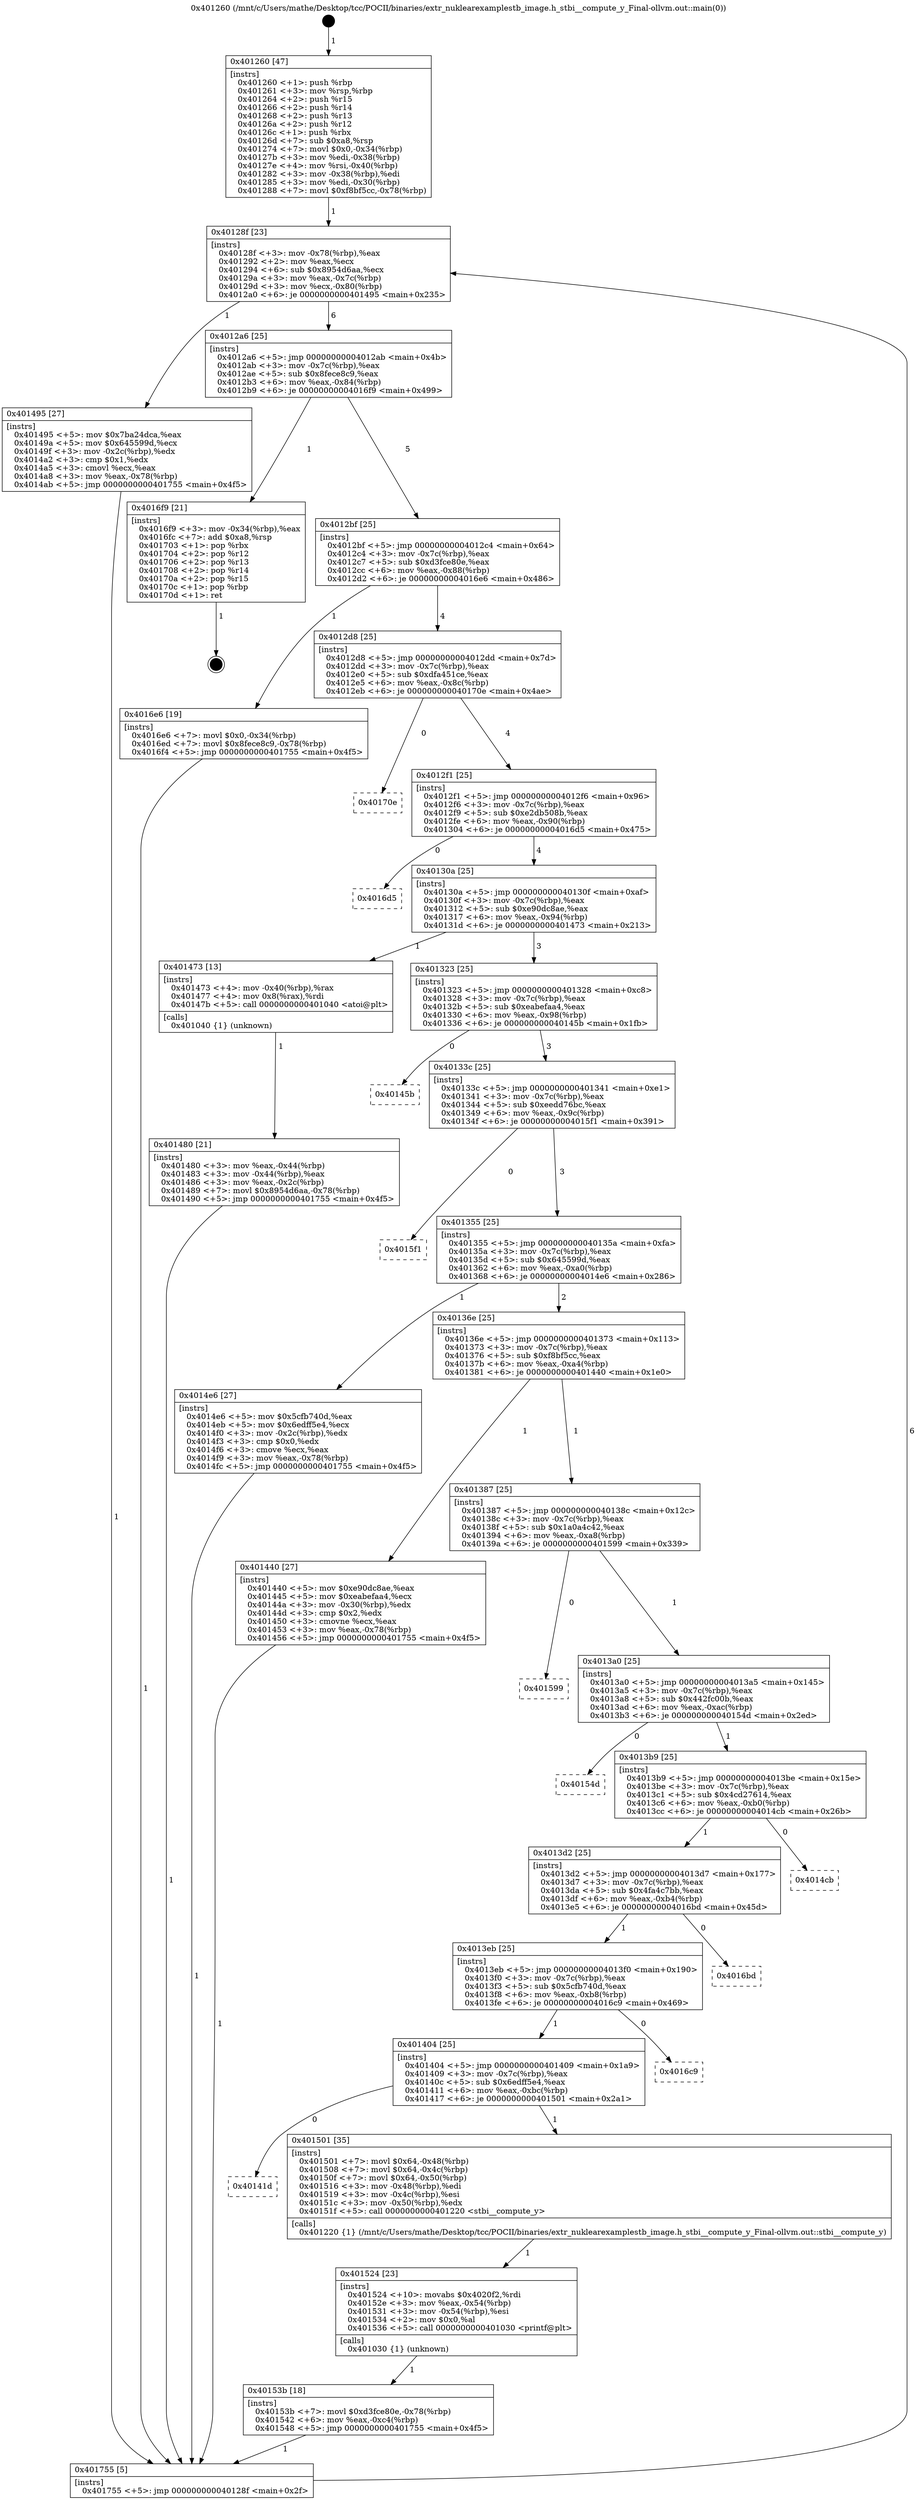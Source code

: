 digraph "0x401260" {
  label = "0x401260 (/mnt/c/Users/mathe/Desktop/tcc/POCII/binaries/extr_nuklearexamplestb_image.h_stbi__compute_y_Final-ollvm.out::main(0))"
  labelloc = "t"
  node[shape=record]

  Entry [label="",width=0.3,height=0.3,shape=circle,fillcolor=black,style=filled]
  "0x40128f" [label="{
     0x40128f [23]\l
     | [instrs]\l
     &nbsp;&nbsp;0x40128f \<+3\>: mov -0x78(%rbp),%eax\l
     &nbsp;&nbsp;0x401292 \<+2\>: mov %eax,%ecx\l
     &nbsp;&nbsp;0x401294 \<+6\>: sub $0x8954d6aa,%ecx\l
     &nbsp;&nbsp;0x40129a \<+3\>: mov %eax,-0x7c(%rbp)\l
     &nbsp;&nbsp;0x40129d \<+3\>: mov %ecx,-0x80(%rbp)\l
     &nbsp;&nbsp;0x4012a0 \<+6\>: je 0000000000401495 \<main+0x235\>\l
  }"]
  "0x401495" [label="{
     0x401495 [27]\l
     | [instrs]\l
     &nbsp;&nbsp;0x401495 \<+5\>: mov $0x7ba24dca,%eax\l
     &nbsp;&nbsp;0x40149a \<+5\>: mov $0x645599d,%ecx\l
     &nbsp;&nbsp;0x40149f \<+3\>: mov -0x2c(%rbp),%edx\l
     &nbsp;&nbsp;0x4014a2 \<+3\>: cmp $0x1,%edx\l
     &nbsp;&nbsp;0x4014a5 \<+3\>: cmovl %ecx,%eax\l
     &nbsp;&nbsp;0x4014a8 \<+3\>: mov %eax,-0x78(%rbp)\l
     &nbsp;&nbsp;0x4014ab \<+5\>: jmp 0000000000401755 \<main+0x4f5\>\l
  }"]
  "0x4012a6" [label="{
     0x4012a6 [25]\l
     | [instrs]\l
     &nbsp;&nbsp;0x4012a6 \<+5\>: jmp 00000000004012ab \<main+0x4b\>\l
     &nbsp;&nbsp;0x4012ab \<+3\>: mov -0x7c(%rbp),%eax\l
     &nbsp;&nbsp;0x4012ae \<+5\>: sub $0x8fece8c9,%eax\l
     &nbsp;&nbsp;0x4012b3 \<+6\>: mov %eax,-0x84(%rbp)\l
     &nbsp;&nbsp;0x4012b9 \<+6\>: je 00000000004016f9 \<main+0x499\>\l
  }"]
  Exit [label="",width=0.3,height=0.3,shape=circle,fillcolor=black,style=filled,peripheries=2]
  "0x4016f9" [label="{
     0x4016f9 [21]\l
     | [instrs]\l
     &nbsp;&nbsp;0x4016f9 \<+3\>: mov -0x34(%rbp),%eax\l
     &nbsp;&nbsp;0x4016fc \<+7\>: add $0xa8,%rsp\l
     &nbsp;&nbsp;0x401703 \<+1\>: pop %rbx\l
     &nbsp;&nbsp;0x401704 \<+2\>: pop %r12\l
     &nbsp;&nbsp;0x401706 \<+2\>: pop %r13\l
     &nbsp;&nbsp;0x401708 \<+2\>: pop %r14\l
     &nbsp;&nbsp;0x40170a \<+2\>: pop %r15\l
     &nbsp;&nbsp;0x40170c \<+1\>: pop %rbp\l
     &nbsp;&nbsp;0x40170d \<+1\>: ret\l
  }"]
  "0x4012bf" [label="{
     0x4012bf [25]\l
     | [instrs]\l
     &nbsp;&nbsp;0x4012bf \<+5\>: jmp 00000000004012c4 \<main+0x64\>\l
     &nbsp;&nbsp;0x4012c4 \<+3\>: mov -0x7c(%rbp),%eax\l
     &nbsp;&nbsp;0x4012c7 \<+5\>: sub $0xd3fce80e,%eax\l
     &nbsp;&nbsp;0x4012cc \<+6\>: mov %eax,-0x88(%rbp)\l
     &nbsp;&nbsp;0x4012d2 \<+6\>: je 00000000004016e6 \<main+0x486\>\l
  }"]
  "0x40153b" [label="{
     0x40153b [18]\l
     | [instrs]\l
     &nbsp;&nbsp;0x40153b \<+7\>: movl $0xd3fce80e,-0x78(%rbp)\l
     &nbsp;&nbsp;0x401542 \<+6\>: mov %eax,-0xc4(%rbp)\l
     &nbsp;&nbsp;0x401548 \<+5\>: jmp 0000000000401755 \<main+0x4f5\>\l
  }"]
  "0x4016e6" [label="{
     0x4016e6 [19]\l
     | [instrs]\l
     &nbsp;&nbsp;0x4016e6 \<+7\>: movl $0x0,-0x34(%rbp)\l
     &nbsp;&nbsp;0x4016ed \<+7\>: movl $0x8fece8c9,-0x78(%rbp)\l
     &nbsp;&nbsp;0x4016f4 \<+5\>: jmp 0000000000401755 \<main+0x4f5\>\l
  }"]
  "0x4012d8" [label="{
     0x4012d8 [25]\l
     | [instrs]\l
     &nbsp;&nbsp;0x4012d8 \<+5\>: jmp 00000000004012dd \<main+0x7d\>\l
     &nbsp;&nbsp;0x4012dd \<+3\>: mov -0x7c(%rbp),%eax\l
     &nbsp;&nbsp;0x4012e0 \<+5\>: sub $0xdfa451ce,%eax\l
     &nbsp;&nbsp;0x4012e5 \<+6\>: mov %eax,-0x8c(%rbp)\l
     &nbsp;&nbsp;0x4012eb \<+6\>: je 000000000040170e \<main+0x4ae\>\l
  }"]
  "0x401524" [label="{
     0x401524 [23]\l
     | [instrs]\l
     &nbsp;&nbsp;0x401524 \<+10\>: movabs $0x4020f2,%rdi\l
     &nbsp;&nbsp;0x40152e \<+3\>: mov %eax,-0x54(%rbp)\l
     &nbsp;&nbsp;0x401531 \<+3\>: mov -0x54(%rbp),%esi\l
     &nbsp;&nbsp;0x401534 \<+2\>: mov $0x0,%al\l
     &nbsp;&nbsp;0x401536 \<+5\>: call 0000000000401030 \<printf@plt\>\l
     | [calls]\l
     &nbsp;&nbsp;0x401030 \{1\} (unknown)\l
  }"]
  "0x40170e" [label="{
     0x40170e\l
  }", style=dashed]
  "0x4012f1" [label="{
     0x4012f1 [25]\l
     | [instrs]\l
     &nbsp;&nbsp;0x4012f1 \<+5\>: jmp 00000000004012f6 \<main+0x96\>\l
     &nbsp;&nbsp;0x4012f6 \<+3\>: mov -0x7c(%rbp),%eax\l
     &nbsp;&nbsp;0x4012f9 \<+5\>: sub $0xe2db508b,%eax\l
     &nbsp;&nbsp;0x4012fe \<+6\>: mov %eax,-0x90(%rbp)\l
     &nbsp;&nbsp;0x401304 \<+6\>: je 00000000004016d5 \<main+0x475\>\l
  }"]
  "0x40141d" [label="{
     0x40141d\l
  }", style=dashed]
  "0x4016d5" [label="{
     0x4016d5\l
  }", style=dashed]
  "0x40130a" [label="{
     0x40130a [25]\l
     | [instrs]\l
     &nbsp;&nbsp;0x40130a \<+5\>: jmp 000000000040130f \<main+0xaf\>\l
     &nbsp;&nbsp;0x40130f \<+3\>: mov -0x7c(%rbp),%eax\l
     &nbsp;&nbsp;0x401312 \<+5\>: sub $0xe90dc8ae,%eax\l
     &nbsp;&nbsp;0x401317 \<+6\>: mov %eax,-0x94(%rbp)\l
     &nbsp;&nbsp;0x40131d \<+6\>: je 0000000000401473 \<main+0x213\>\l
  }"]
  "0x401501" [label="{
     0x401501 [35]\l
     | [instrs]\l
     &nbsp;&nbsp;0x401501 \<+7\>: movl $0x64,-0x48(%rbp)\l
     &nbsp;&nbsp;0x401508 \<+7\>: movl $0x64,-0x4c(%rbp)\l
     &nbsp;&nbsp;0x40150f \<+7\>: movl $0x64,-0x50(%rbp)\l
     &nbsp;&nbsp;0x401516 \<+3\>: mov -0x48(%rbp),%edi\l
     &nbsp;&nbsp;0x401519 \<+3\>: mov -0x4c(%rbp),%esi\l
     &nbsp;&nbsp;0x40151c \<+3\>: mov -0x50(%rbp),%edx\l
     &nbsp;&nbsp;0x40151f \<+5\>: call 0000000000401220 \<stbi__compute_y\>\l
     | [calls]\l
     &nbsp;&nbsp;0x401220 \{1\} (/mnt/c/Users/mathe/Desktop/tcc/POCII/binaries/extr_nuklearexamplestb_image.h_stbi__compute_y_Final-ollvm.out::stbi__compute_y)\l
  }"]
  "0x401473" [label="{
     0x401473 [13]\l
     | [instrs]\l
     &nbsp;&nbsp;0x401473 \<+4\>: mov -0x40(%rbp),%rax\l
     &nbsp;&nbsp;0x401477 \<+4\>: mov 0x8(%rax),%rdi\l
     &nbsp;&nbsp;0x40147b \<+5\>: call 0000000000401040 \<atoi@plt\>\l
     | [calls]\l
     &nbsp;&nbsp;0x401040 \{1\} (unknown)\l
  }"]
  "0x401323" [label="{
     0x401323 [25]\l
     | [instrs]\l
     &nbsp;&nbsp;0x401323 \<+5\>: jmp 0000000000401328 \<main+0xc8\>\l
     &nbsp;&nbsp;0x401328 \<+3\>: mov -0x7c(%rbp),%eax\l
     &nbsp;&nbsp;0x40132b \<+5\>: sub $0xeabefaa4,%eax\l
     &nbsp;&nbsp;0x401330 \<+6\>: mov %eax,-0x98(%rbp)\l
     &nbsp;&nbsp;0x401336 \<+6\>: je 000000000040145b \<main+0x1fb\>\l
  }"]
  "0x401404" [label="{
     0x401404 [25]\l
     | [instrs]\l
     &nbsp;&nbsp;0x401404 \<+5\>: jmp 0000000000401409 \<main+0x1a9\>\l
     &nbsp;&nbsp;0x401409 \<+3\>: mov -0x7c(%rbp),%eax\l
     &nbsp;&nbsp;0x40140c \<+5\>: sub $0x6edff5e4,%eax\l
     &nbsp;&nbsp;0x401411 \<+6\>: mov %eax,-0xbc(%rbp)\l
     &nbsp;&nbsp;0x401417 \<+6\>: je 0000000000401501 \<main+0x2a1\>\l
  }"]
  "0x40145b" [label="{
     0x40145b\l
  }", style=dashed]
  "0x40133c" [label="{
     0x40133c [25]\l
     | [instrs]\l
     &nbsp;&nbsp;0x40133c \<+5\>: jmp 0000000000401341 \<main+0xe1\>\l
     &nbsp;&nbsp;0x401341 \<+3\>: mov -0x7c(%rbp),%eax\l
     &nbsp;&nbsp;0x401344 \<+5\>: sub $0xeedd76bc,%eax\l
     &nbsp;&nbsp;0x401349 \<+6\>: mov %eax,-0x9c(%rbp)\l
     &nbsp;&nbsp;0x40134f \<+6\>: je 00000000004015f1 \<main+0x391\>\l
  }"]
  "0x4016c9" [label="{
     0x4016c9\l
  }", style=dashed]
  "0x4015f1" [label="{
     0x4015f1\l
  }", style=dashed]
  "0x401355" [label="{
     0x401355 [25]\l
     | [instrs]\l
     &nbsp;&nbsp;0x401355 \<+5\>: jmp 000000000040135a \<main+0xfa\>\l
     &nbsp;&nbsp;0x40135a \<+3\>: mov -0x7c(%rbp),%eax\l
     &nbsp;&nbsp;0x40135d \<+5\>: sub $0x645599d,%eax\l
     &nbsp;&nbsp;0x401362 \<+6\>: mov %eax,-0xa0(%rbp)\l
     &nbsp;&nbsp;0x401368 \<+6\>: je 00000000004014e6 \<main+0x286\>\l
  }"]
  "0x4013eb" [label="{
     0x4013eb [25]\l
     | [instrs]\l
     &nbsp;&nbsp;0x4013eb \<+5\>: jmp 00000000004013f0 \<main+0x190\>\l
     &nbsp;&nbsp;0x4013f0 \<+3\>: mov -0x7c(%rbp),%eax\l
     &nbsp;&nbsp;0x4013f3 \<+5\>: sub $0x5cfb740d,%eax\l
     &nbsp;&nbsp;0x4013f8 \<+6\>: mov %eax,-0xb8(%rbp)\l
     &nbsp;&nbsp;0x4013fe \<+6\>: je 00000000004016c9 \<main+0x469\>\l
  }"]
  "0x4014e6" [label="{
     0x4014e6 [27]\l
     | [instrs]\l
     &nbsp;&nbsp;0x4014e6 \<+5\>: mov $0x5cfb740d,%eax\l
     &nbsp;&nbsp;0x4014eb \<+5\>: mov $0x6edff5e4,%ecx\l
     &nbsp;&nbsp;0x4014f0 \<+3\>: mov -0x2c(%rbp),%edx\l
     &nbsp;&nbsp;0x4014f3 \<+3\>: cmp $0x0,%edx\l
     &nbsp;&nbsp;0x4014f6 \<+3\>: cmove %ecx,%eax\l
     &nbsp;&nbsp;0x4014f9 \<+3\>: mov %eax,-0x78(%rbp)\l
     &nbsp;&nbsp;0x4014fc \<+5\>: jmp 0000000000401755 \<main+0x4f5\>\l
  }"]
  "0x40136e" [label="{
     0x40136e [25]\l
     | [instrs]\l
     &nbsp;&nbsp;0x40136e \<+5\>: jmp 0000000000401373 \<main+0x113\>\l
     &nbsp;&nbsp;0x401373 \<+3\>: mov -0x7c(%rbp),%eax\l
     &nbsp;&nbsp;0x401376 \<+5\>: sub $0xf8bf5cc,%eax\l
     &nbsp;&nbsp;0x40137b \<+6\>: mov %eax,-0xa4(%rbp)\l
     &nbsp;&nbsp;0x401381 \<+6\>: je 0000000000401440 \<main+0x1e0\>\l
  }"]
  "0x4016bd" [label="{
     0x4016bd\l
  }", style=dashed]
  "0x401440" [label="{
     0x401440 [27]\l
     | [instrs]\l
     &nbsp;&nbsp;0x401440 \<+5\>: mov $0xe90dc8ae,%eax\l
     &nbsp;&nbsp;0x401445 \<+5\>: mov $0xeabefaa4,%ecx\l
     &nbsp;&nbsp;0x40144a \<+3\>: mov -0x30(%rbp),%edx\l
     &nbsp;&nbsp;0x40144d \<+3\>: cmp $0x2,%edx\l
     &nbsp;&nbsp;0x401450 \<+3\>: cmovne %ecx,%eax\l
     &nbsp;&nbsp;0x401453 \<+3\>: mov %eax,-0x78(%rbp)\l
     &nbsp;&nbsp;0x401456 \<+5\>: jmp 0000000000401755 \<main+0x4f5\>\l
  }"]
  "0x401387" [label="{
     0x401387 [25]\l
     | [instrs]\l
     &nbsp;&nbsp;0x401387 \<+5\>: jmp 000000000040138c \<main+0x12c\>\l
     &nbsp;&nbsp;0x40138c \<+3\>: mov -0x7c(%rbp),%eax\l
     &nbsp;&nbsp;0x40138f \<+5\>: sub $0x1a0a4c42,%eax\l
     &nbsp;&nbsp;0x401394 \<+6\>: mov %eax,-0xa8(%rbp)\l
     &nbsp;&nbsp;0x40139a \<+6\>: je 0000000000401599 \<main+0x339\>\l
  }"]
  "0x401755" [label="{
     0x401755 [5]\l
     | [instrs]\l
     &nbsp;&nbsp;0x401755 \<+5\>: jmp 000000000040128f \<main+0x2f\>\l
  }"]
  "0x401260" [label="{
     0x401260 [47]\l
     | [instrs]\l
     &nbsp;&nbsp;0x401260 \<+1\>: push %rbp\l
     &nbsp;&nbsp;0x401261 \<+3\>: mov %rsp,%rbp\l
     &nbsp;&nbsp;0x401264 \<+2\>: push %r15\l
     &nbsp;&nbsp;0x401266 \<+2\>: push %r14\l
     &nbsp;&nbsp;0x401268 \<+2\>: push %r13\l
     &nbsp;&nbsp;0x40126a \<+2\>: push %r12\l
     &nbsp;&nbsp;0x40126c \<+1\>: push %rbx\l
     &nbsp;&nbsp;0x40126d \<+7\>: sub $0xa8,%rsp\l
     &nbsp;&nbsp;0x401274 \<+7\>: movl $0x0,-0x34(%rbp)\l
     &nbsp;&nbsp;0x40127b \<+3\>: mov %edi,-0x38(%rbp)\l
     &nbsp;&nbsp;0x40127e \<+4\>: mov %rsi,-0x40(%rbp)\l
     &nbsp;&nbsp;0x401282 \<+3\>: mov -0x38(%rbp),%edi\l
     &nbsp;&nbsp;0x401285 \<+3\>: mov %edi,-0x30(%rbp)\l
     &nbsp;&nbsp;0x401288 \<+7\>: movl $0xf8bf5cc,-0x78(%rbp)\l
  }"]
  "0x401480" [label="{
     0x401480 [21]\l
     | [instrs]\l
     &nbsp;&nbsp;0x401480 \<+3\>: mov %eax,-0x44(%rbp)\l
     &nbsp;&nbsp;0x401483 \<+3\>: mov -0x44(%rbp),%eax\l
     &nbsp;&nbsp;0x401486 \<+3\>: mov %eax,-0x2c(%rbp)\l
     &nbsp;&nbsp;0x401489 \<+7\>: movl $0x8954d6aa,-0x78(%rbp)\l
     &nbsp;&nbsp;0x401490 \<+5\>: jmp 0000000000401755 \<main+0x4f5\>\l
  }"]
  "0x4013d2" [label="{
     0x4013d2 [25]\l
     | [instrs]\l
     &nbsp;&nbsp;0x4013d2 \<+5\>: jmp 00000000004013d7 \<main+0x177\>\l
     &nbsp;&nbsp;0x4013d7 \<+3\>: mov -0x7c(%rbp),%eax\l
     &nbsp;&nbsp;0x4013da \<+5\>: sub $0x4fa4c7bb,%eax\l
     &nbsp;&nbsp;0x4013df \<+6\>: mov %eax,-0xb4(%rbp)\l
     &nbsp;&nbsp;0x4013e5 \<+6\>: je 00000000004016bd \<main+0x45d\>\l
  }"]
  "0x401599" [label="{
     0x401599\l
  }", style=dashed]
  "0x4013a0" [label="{
     0x4013a0 [25]\l
     | [instrs]\l
     &nbsp;&nbsp;0x4013a0 \<+5\>: jmp 00000000004013a5 \<main+0x145\>\l
     &nbsp;&nbsp;0x4013a5 \<+3\>: mov -0x7c(%rbp),%eax\l
     &nbsp;&nbsp;0x4013a8 \<+5\>: sub $0x442fc00b,%eax\l
     &nbsp;&nbsp;0x4013ad \<+6\>: mov %eax,-0xac(%rbp)\l
     &nbsp;&nbsp;0x4013b3 \<+6\>: je 000000000040154d \<main+0x2ed\>\l
  }"]
  "0x4014cb" [label="{
     0x4014cb\l
  }", style=dashed]
  "0x40154d" [label="{
     0x40154d\l
  }", style=dashed]
  "0x4013b9" [label="{
     0x4013b9 [25]\l
     | [instrs]\l
     &nbsp;&nbsp;0x4013b9 \<+5\>: jmp 00000000004013be \<main+0x15e\>\l
     &nbsp;&nbsp;0x4013be \<+3\>: mov -0x7c(%rbp),%eax\l
     &nbsp;&nbsp;0x4013c1 \<+5\>: sub $0x4cd27614,%eax\l
     &nbsp;&nbsp;0x4013c6 \<+6\>: mov %eax,-0xb0(%rbp)\l
     &nbsp;&nbsp;0x4013cc \<+6\>: je 00000000004014cb \<main+0x26b\>\l
  }"]
  Entry -> "0x401260" [label=" 1"]
  "0x40128f" -> "0x401495" [label=" 1"]
  "0x40128f" -> "0x4012a6" [label=" 6"]
  "0x4016f9" -> Exit [label=" 1"]
  "0x4012a6" -> "0x4016f9" [label=" 1"]
  "0x4012a6" -> "0x4012bf" [label=" 5"]
  "0x4016e6" -> "0x401755" [label=" 1"]
  "0x4012bf" -> "0x4016e6" [label=" 1"]
  "0x4012bf" -> "0x4012d8" [label=" 4"]
  "0x40153b" -> "0x401755" [label=" 1"]
  "0x4012d8" -> "0x40170e" [label=" 0"]
  "0x4012d8" -> "0x4012f1" [label=" 4"]
  "0x401524" -> "0x40153b" [label=" 1"]
  "0x4012f1" -> "0x4016d5" [label=" 0"]
  "0x4012f1" -> "0x40130a" [label=" 4"]
  "0x401501" -> "0x401524" [label=" 1"]
  "0x40130a" -> "0x401473" [label=" 1"]
  "0x40130a" -> "0x401323" [label=" 3"]
  "0x401404" -> "0x40141d" [label=" 0"]
  "0x401323" -> "0x40145b" [label=" 0"]
  "0x401323" -> "0x40133c" [label=" 3"]
  "0x401404" -> "0x401501" [label=" 1"]
  "0x40133c" -> "0x4015f1" [label=" 0"]
  "0x40133c" -> "0x401355" [label=" 3"]
  "0x4013eb" -> "0x401404" [label=" 1"]
  "0x401355" -> "0x4014e6" [label=" 1"]
  "0x401355" -> "0x40136e" [label=" 2"]
  "0x4013eb" -> "0x4016c9" [label=" 0"]
  "0x40136e" -> "0x401440" [label=" 1"]
  "0x40136e" -> "0x401387" [label=" 1"]
  "0x401440" -> "0x401755" [label=" 1"]
  "0x401260" -> "0x40128f" [label=" 1"]
  "0x401755" -> "0x40128f" [label=" 6"]
  "0x401473" -> "0x401480" [label=" 1"]
  "0x401480" -> "0x401755" [label=" 1"]
  "0x401495" -> "0x401755" [label=" 1"]
  "0x4014e6" -> "0x401755" [label=" 1"]
  "0x4013d2" -> "0x4013eb" [label=" 1"]
  "0x401387" -> "0x401599" [label=" 0"]
  "0x401387" -> "0x4013a0" [label=" 1"]
  "0x4013d2" -> "0x4016bd" [label=" 0"]
  "0x4013a0" -> "0x40154d" [label=" 0"]
  "0x4013a0" -> "0x4013b9" [label=" 1"]
  "0x4013b9" -> "0x4013d2" [label=" 1"]
  "0x4013b9" -> "0x4014cb" [label=" 0"]
}

